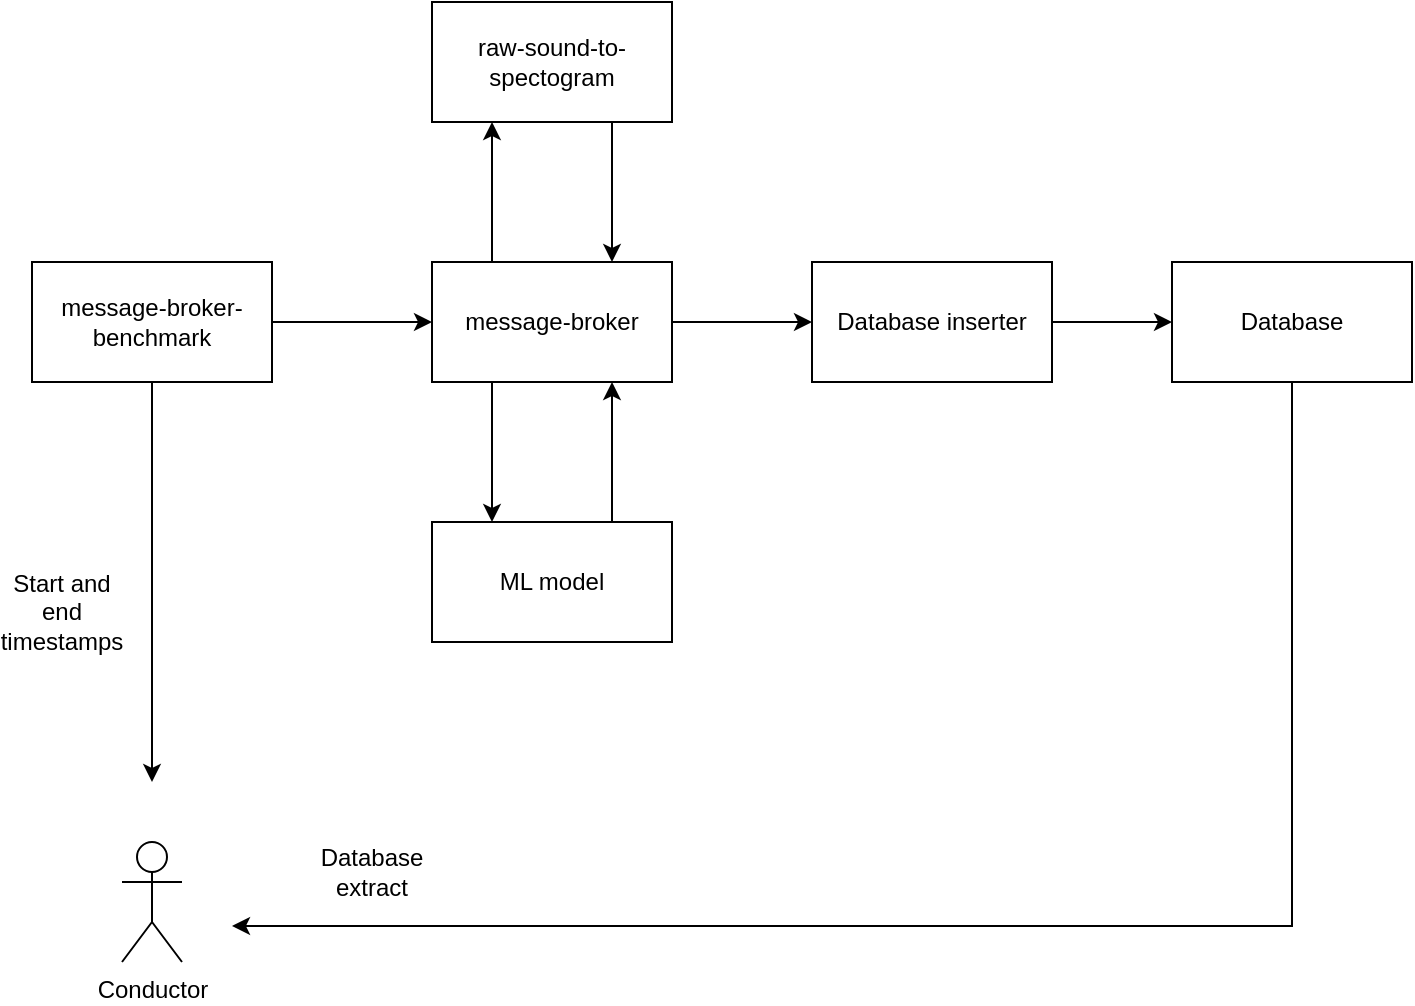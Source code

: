 <mxfile version="20.7.4" type="device"><diagram id="kW0m8rZwUcUY4Zer0JJ8" name="Seite-1"><mxGraphModel dx="1000" dy="497" grid="1" gridSize="10" guides="1" tooltips="1" connect="1" arrows="1" fold="1" page="1" pageScale="1" pageWidth="827" pageHeight="1169" math="0" shadow="0"><root><mxCell id="0"/><mxCell id="1" parent="0"/><mxCell id="MjF5JVInRXSZShTPN3ct-8" style="edgeStyle=orthogonalEdgeStyle;rounded=0;orthogonalLoop=1;jettySize=auto;html=1;exitX=1;exitY=0.5;exitDx=0;exitDy=0;entryX=0;entryY=0.5;entryDx=0;entryDy=0;" edge="1" parent="1" source="MjF5JVInRXSZShTPN3ct-1" target="MjF5JVInRXSZShTPN3ct-2"><mxGeometry relative="1" as="geometry"/></mxCell><mxCell id="MjF5JVInRXSZShTPN3ct-16" style="edgeStyle=orthogonalEdgeStyle;rounded=0;orthogonalLoop=1;jettySize=auto;html=1;exitX=0.5;exitY=1;exitDx=0;exitDy=0;" edge="1" parent="1" source="MjF5JVInRXSZShTPN3ct-1"><mxGeometry relative="1" as="geometry"><mxPoint x="160" y="510" as="targetPoint"/></mxGeometry></mxCell><mxCell id="MjF5JVInRXSZShTPN3ct-1" value="message-broker-benchmark" style="rounded=0;whiteSpace=wrap;html=1;" vertex="1" parent="1"><mxGeometry x="100" y="250" width="120" height="60" as="geometry"/></mxCell><mxCell id="MjF5JVInRXSZShTPN3ct-9" style="edgeStyle=orthogonalEdgeStyle;rounded=0;orthogonalLoop=1;jettySize=auto;html=1;exitX=0.25;exitY=0;exitDx=0;exitDy=0;entryX=0.25;entryY=1;entryDx=0;entryDy=0;" edge="1" parent="1" source="MjF5JVInRXSZShTPN3ct-2" target="MjF5JVInRXSZShTPN3ct-3"><mxGeometry relative="1" as="geometry"/></mxCell><mxCell id="MjF5JVInRXSZShTPN3ct-11" style="edgeStyle=orthogonalEdgeStyle;rounded=0;orthogonalLoop=1;jettySize=auto;html=1;exitX=0.25;exitY=1;exitDx=0;exitDy=0;entryX=0.25;entryY=0;entryDx=0;entryDy=0;" edge="1" parent="1" source="MjF5JVInRXSZShTPN3ct-2" target="MjF5JVInRXSZShTPN3ct-4"><mxGeometry relative="1" as="geometry"/></mxCell><mxCell id="MjF5JVInRXSZShTPN3ct-13" style="edgeStyle=orthogonalEdgeStyle;rounded=0;orthogonalLoop=1;jettySize=auto;html=1;exitX=1;exitY=0.5;exitDx=0;exitDy=0;entryX=0;entryY=0.5;entryDx=0;entryDy=0;" edge="1" parent="1" source="MjF5JVInRXSZShTPN3ct-2" target="MjF5JVInRXSZShTPN3ct-5"><mxGeometry relative="1" as="geometry"/></mxCell><mxCell id="MjF5JVInRXSZShTPN3ct-2" value="message-broker" style="rounded=0;whiteSpace=wrap;html=1;" vertex="1" parent="1"><mxGeometry x="300" y="250" width="120" height="60" as="geometry"/></mxCell><mxCell id="MjF5JVInRXSZShTPN3ct-10" style="edgeStyle=orthogonalEdgeStyle;rounded=0;orthogonalLoop=1;jettySize=auto;html=1;exitX=0.75;exitY=1;exitDx=0;exitDy=0;entryX=0.75;entryY=0;entryDx=0;entryDy=0;" edge="1" parent="1" source="MjF5JVInRXSZShTPN3ct-3" target="MjF5JVInRXSZShTPN3ct-2"><mxGeometry relative="1" as="geometry"/></mxCell><mxCell id="MjF5JVInRXSZShTPN3ct-3" value="raw-sound-to-spectogram" style="rounded=0;whiteSpace=wrap;html=1;" vertex="1" parent="1"><mxGeometry x="300" y="120" width="120" height="60" as="geometry"/></mxCell><mxCell id="MjF5JVInRXSZShTPN3ct-12" style="edgeStyle=orthogonalEdgeStyle;rounded=0;orthogonalLoop=1;jettySize=auto;html=1;exitX=0.75;exitY=0;exitDx=0;exitDy=0;entryX=0.75;entryY=1;entryDx=0;entryDy=0;" edge="1" parent="1" source="MjF5JVInRXSZShTPN3ct-4" target="MjF5JVInRXSZShTPN3ct-2"><mxGeometry relative="1" as="geometry"/></mxCell><mxCell id="MjF5JVInRXSZShTPN3ct-4" value="ML model" style="rounded=0;whiteSpace=wrap;html=1;" vertex="1" parent="1"><mxGeometry x="300" y="380" width="120" height="60" as="geometry"/></mxCell><mxCell id="MjF5JVInRXSZShTPN3ct-14" style="edgeStyle=orthogonalEdgeStyle;rounded=0;orthogonalLoop=1;jettySize=auto;html=1;exitX=1;exitY=0.5;exitDx=0;exitDy=0;entryX=0;entryY=0.5;entryDx=0;entryDy=0;" edge="1" parent="1" source="MjF5JVInRXSZShTPN3ct-5" target="MjF5JVInRXSZShTPN3ct-6"><mxGeometry relative="1" as="geometry"/></mxCell><mxCell id="MjF5JVInRXSZShTPN3ct-5" value="Database inserter" style="rounded=0;whiteSpace=wrap;html=1;" vertex="1" parent="1"><mxGeometry x="490" y="250" width="120" height="60" as="geometry"/></mxCell><mxCell id="MjF5JVInRXSZShTPN3ct-17" style="edgeStyle=orthogonalEdgeStyle;rounded=0;orthogonalLoop=1;jettySize=auto;html=1;exitX=0.5;exitY=1;exitDx=0;exitDy=0;" edge="1" parent="1" source="MjF5JVInRXSZShTPN3ct-6"><mxGeometry relative="1" as="geometry"><mxPoint x="200" y="582" as="targetPoint"/><Array as="points"><mxPoint x="730" y="582"/></Array></mxGeometry></mxCell><mxCell id="MjF5JVInRXSZShTPN3ct-6" value="Database" style="rounded=0;whiteSpace=wrap;html=1;" vertex="1" parent="1"><mxGeometry x="670" y="250" width="120" height="60" as="geometry"/></mxCell><mxCell id="MjF5JVInRXSZShTPN3ct-15" value="Conductor" style="shape=umlActor;verticalLabelPosition=bottom;verticalAlign=top;html=1;outlineConnect=0;" vertex="1" parent="1"><mxGeometry x="145" y="540" width="30" height="60" as="geometry"/></mxCell><mxCell id="MjF5JVInRXSZShTPN3ct-18" value="Start and end timestamps" style="text;html=1;strokeColor=none;fillColor=none;align=center;verticalAlign=middle;whiteSpace=wrap;rounded=0;" vertex="1" parent="1"><mxGeometry x="85" y="410" width="60" height="30" as="geometry"/></mxCell><mxCell id="MjF5JVInRXSZShTPN3ct-19" value="Database extract" style="text;html=1;strokeColor=none;fillColor=none;align=center;verticalAlign=middle;whiteSpace=wrap;rounded=0;" vertex="1" parent="1"><mxGeometry x="240" y="540" width="60" height="30" as="geometry"/></mxCell></root></mxGraphModel></diagram></mxfile>